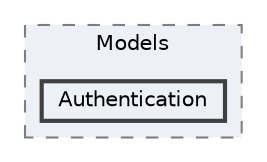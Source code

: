 digraph "D:/Projects/SECUiDEA_ERP/SECUiDEA_ERP_Server/SECUiDEA_ERP_Server/Models/Authentication"
{
 // LATEX_PDF_SIZE
  bgcolor="transparent";
  edge [fontname=Helvetica,fontsize=10,labelfontname=Helvetica,labelfontsize=10];
  node [fontname=Helvetica,fontsize=10,shape=box,height=0.2,width=0.4];
  compound=true
  subgraph clusterdir_e5e918697ed6865781213355e6f6b08a {
    graph [ bgcolor="#edf0f7", pencolor="grey50", label="Models", fontname=Helvetica,fontsize=10 style="filled,dashed", URL="dir_e5e918697ed6865781213355e6f6b08a.html",tooltip=""]
  dir_4f77ccc6a1e68d6f105a76d34eba076f [label="Authentication", fillcolor="#edf0f7", color="grey25", style="filled,bold", URL="dir_4f77ccc6a1e68d6f105a76d34eba076f.html",tooltip=""];
  }
}
